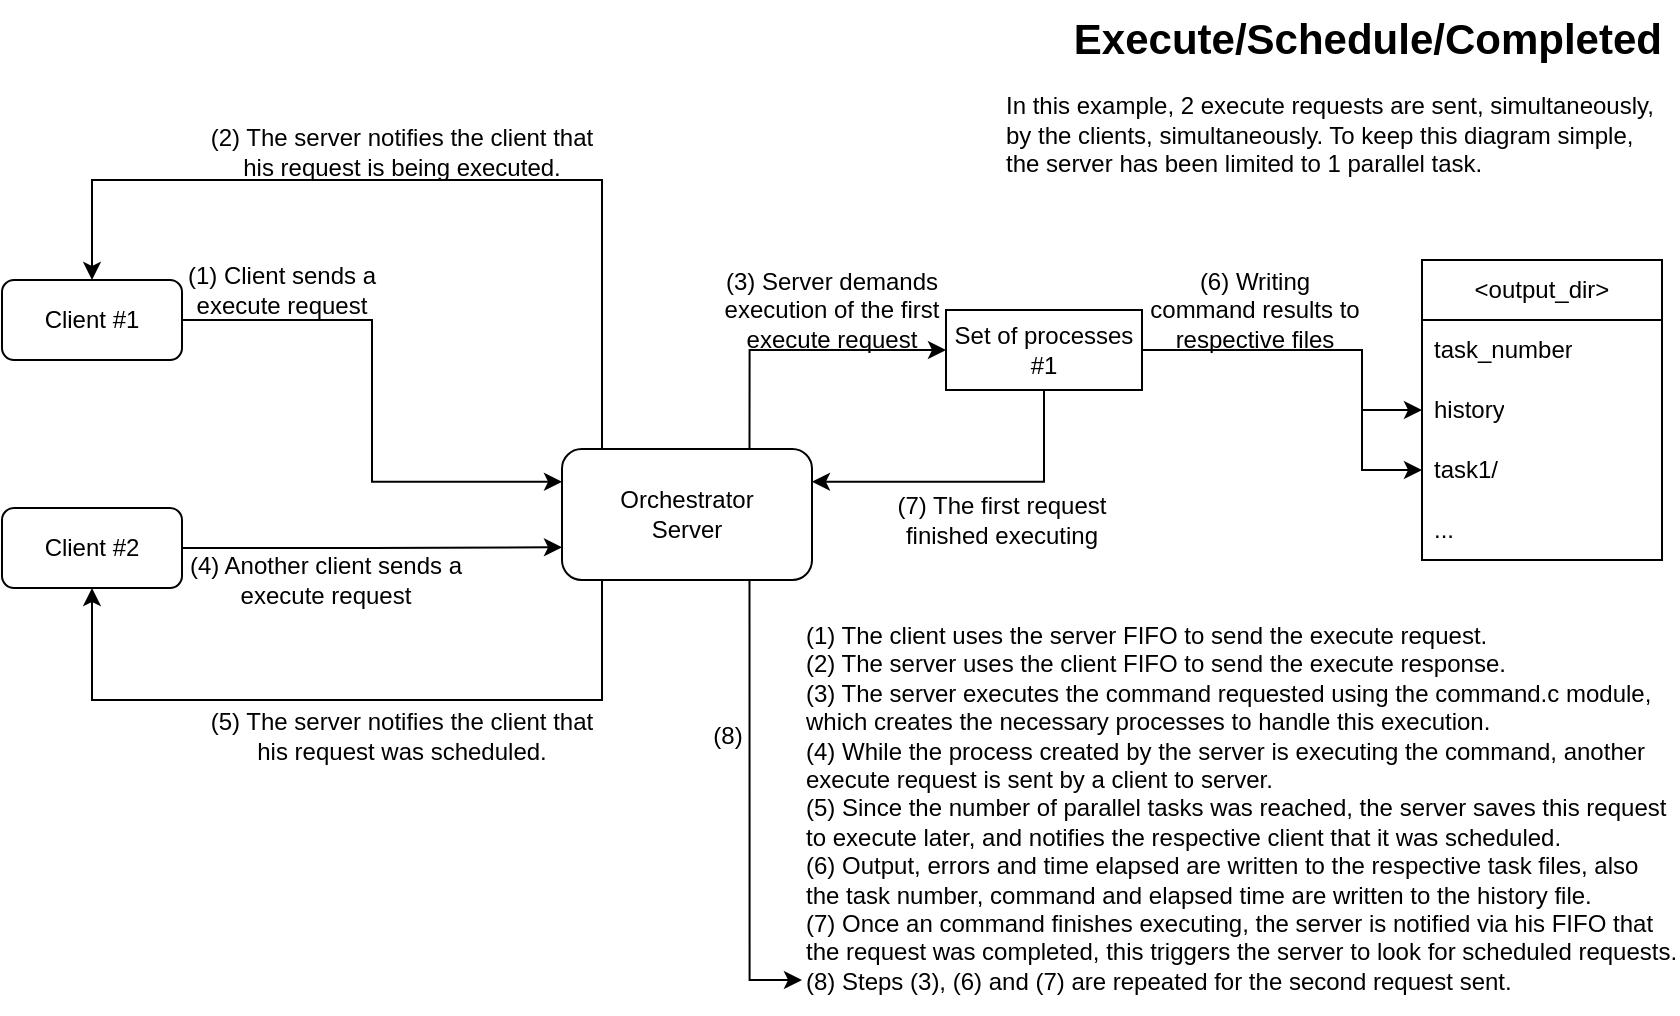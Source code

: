 <mxfile version="24.3.1" type="device">
  <diagram name="Page-1" id="whHoUh4HutGnMUqi3Y0A">
    <mxGraphModel dx="880" dy="495" grid="1" gridSize="10" guides="1" tooltips="1" connect="1" arrows="1" fold="1" page="1" pageScale="1" pageWidth="850" pageHeight="1100" math="0" shadow="0">
      <root>
        <mxCell id="0" />
        <mxCell id="1" parent="0" />
        <mxCell id="OTiAG1ZagbwWr7k3xQRL-14" style="edgeStyle=orthogonalEdgeStyle;rounded=0;orthogonalLoop=1;jettySize=auto;html=1;exitX=1;exitY=0.5;exitDx=0;exitDy=0;entryX=0;entryY=0.75;entryDx=0;entryDy=0;" parent="1" source="OTiAG1ZagbwWr7k3xQRL-2" target="OTiAG1ZagbwWr7k3xQRL-16" edge="1">
          <mxGeometry relative="1" as="geometry">
            <mxPoint x="370" y="334.022" as="targetPoint" />
          </mxGeometry>
        </mxCell>
        <mxCell id="OTiAG1ZagbwWr7k3xQRL-2" value="Client #2" style="rounded=1;whiteSpace=wrap;html=1;" parent="1" vertex="1">
          <mxGeometry x="60" y="324" width="90" height="40" as="geometry" />
        </mxCell>
        <mxCell id="OTiAG1ZagbwWr7k3xQRL-4" style="edgeStyle=orthogonalEdgeStyle;rounded=0;orthogonalLoop=1;jettySize=auto;html=1;exitX=1;exitY=0.5;exitDx=0;exitDy=0;entryX=0;entryY=0.25;entryDx=0;entryDy=0;" parent="1" source="OTiAG1ZagbwWr7k3xQRL-3" target="OTiAG1ZagbwWr7k3xQRL-16" edge="1">
          <mxGeometry relative="1" as="geometry">
            <mxPoint x="370" y="307.25" as="targetPoint" />
          </mxGeometry>
        </mxCell>
        <mxCell id="OTiAG1ZagbwWr7k3xQRL-3" value="Client #1" style="rounded=1;whiteSpace=wrap;html=1;" parent="1" vertex="1">
          <mxGeometry x="60" y="210" width="90" height="40" as="geometry" />
        </mxCell>
        <mxCell id="OTiAG1ZagbwWr7k3xQRL-6" value="(1) Client sends a execute request" style="text;html=1;align=center;verticalAlign=middle;whiteSpace=wrap;rounded=0;" parent="1" vertex="1">
          <mxGeometry x="130" y="200" width="140" height="30" as="geometry" />
        </mxCell>
        <mxCell id="OTiAG1ZagbwWr7k3xQRL-9" value="&amp;lt;output_dir&amp;gt;" style="swimlane;fontStyle=0;childLayout=stackLayout;horizontal=1;startSize=30;horizontalStack=0;resizeParent=1;resizeParentMax=0;resizeLast=0;collapsible=1;marginBottom=0;whiteSpace=wrap;html=1;" parent="1" vertex="1">
          <mxGeometry x="770" y="200" width="120" height="150" as="geometry" />
        </mxCell>
        <mxCell id="OTiAG1ZagbwWr7k3xQRL-10" value="task_number" style="text;strokeColor=none;fillColor=none;align=left;verticalAlign=middle;spacingLeft=4;spacingRight=4;overflow=hidden;points=[[0,0.5],[1,0.5]];portConstraint=eastwest;rotatable=0;whiteSpace=wrap;html=1;" parent="OTiAG1ZagbwWr7k3xQRL-9" vertex="1">
          <mxGeometry y="30" width="120" height="30" as="geometry" />
        </mxCell>
        <mxCell id="qVnQ6gSnVdwOvjy4rbDo-1" value="history" style="text;strokeColor=none;fillColor=none;align=left;verticalAlign=middle;spacingLeft=4;spacingRight=4;overflow=hidden;points=[[0,0.5],[1,0.5]];portConstraint=eastwest;rotatable=0;whiteSpace=wrap;html=1;" vertex="1" parent="OTiAG1ZagbwWr7k3xQRL-9">
          <mxGeometry y="60" width="120" height="30" as="geometry" />
        </mxCell>
        <mxCell id="OTiAG1ZagbwWr7k3xQRL-11" value="task1/" style="text;strokeColor=none;fillColor=none;align=left;verticalAlign=middle;spacingLeft=4;spacingRight=4;overflow=hidden;points=[[0,0.5],[1,0.5]];portConstraint=eastwest;rotatable=0;whiteSpace=wrap;html=1;" parent="OTiAG1ZagbwWr7k3xQRL-9" vertex="1">
          <mxGeometry y="90" width="120" height="30" as="geometry" />
        </mxCell>
        <mxCell id="OTiAG1ZagbwWr7k3xQRL-13" value="..." style="text;strokeColor=none;fillColor=none;align=left;verticalAlign=middle;spacingLeft=4;spacingRight=4;overflow=hidden;points=[[0,0.5],[1,0.5]];portConstraint=eastwest;rotatable=0;whiteSpace=wrap;html=1;" parent="OTiAG1ZagbwWr7k3xQRL-9" vertex="1">
          <mxGeometry y="120" width="120" height="30" as="geometry" />
        </mxCell>
        <mxCell id="OTiAG1ZagbwWr7k3xQRL-22" style="edgeStyle=orthogonalEdgeStyle;rounded=0;orthogonalLoop=1;jettySize=auto;html=1;entryX=0.5;entryY=0;entryDx=0;entryDy=0;" parent="1" source="OTiAG1ZagbwWr7k3xQRL-16" target="OTiAG1ZagbwWr7k3xQRL-3" edge="1">
          <mxGeometry relative="1" as="geometry">
            <Array as="points">
              <mxPoint x="360" y="160" />
              <mxPoint x="105" y="160" />
            </Array>
          </mxGeometry>
        </mxCell>
        <mxCell id="OTiAG1ZagbwWr7k3xQRL-25" style="edgeStyle=orthogonalEdgeStyle;rounded=0;orthogonalLoop=1;jettySize=auto;html=1;exitX=0.25;exitY=1;exitDx=0;exitDy=0;entryX=0.5;entryY=1;entryDx=0;entryDy=0;" parent="1" source="OTiAG1ZagbwWr7k3xQRL-16" target="OTiAG1ZagbwWr7k3xQRL-2" edge="1">
          <mxGeometry relative="1" as="geometry">
            <Array as="points">
              <mxPoint x="360" y="360" />
              <mxPoint x="360" y="420" />
              <mxPoint x="105" y="420" />
            </Array>
          </mxGeometry>
        </mxCell>
        <mxCell id="OTiAG1ZagbwWr7k3xQRL-30" style="edgeStyle=orthogonalEdgeStyle;rounded=0;orthogonalLoop=1;jettySize=auto;html=1;exitX=0.75;exitY=0;exitDx=0;exitDy=0;entryX=0;entryY=0.5;entryDx=0;entryDy=0;" parent="1" source="OTiAG1ZagbwWr7k3xQRL-16" target="OTiAG1ZagbwWr7k3xQRL-29" edge="1">
          <mxGeometry relative="1" as="geometry" />
        </mxCell>
        <mxCell id="OTiAG1ZagbwWr7k3xQRL-37" style="edgeStyle=orthogonalEdgeStyle;rounded=0;orthogonalLoop=1;jettySize=auto;html=1;exitX=0.75;exitY=1;exitDx=0;exitDy=0;" parent="1" source="OTiAG1ZagbwWr7k3xQRL-16" edge="1">
          <mxGeometry relative="1" as="geometry">
            <mxPoint x="460" y="560" as="targetPoint" />
            <Array as="points">
              <mxPoint x="434" y="560" />
            </Array>
          </mxGeometry>
        </mxCell>
        <mxCell id="OTiAG1ZagbwWr7k3xQRL-16" value="Orchestrator&lt;br&gt;Server" style="rounded=1;whiteSpace=wrap;html=1;" parent="1" vertex="1">
          <mxGeometry x="340" y="294.5" width="125" height="65.5" as="geometry" />
        </mxCell>
        <mxCell id="OTiAG1ZagbwWr7k3xQRL-18" value="&lt;h1 align=&quot;right&quot; style=&quot;margin-top: 0px; font-size: 21px;&quot;&gt;Execute/Schedule/Completed&lt;br&gt;&lt;/h1&gt;&lt;p&gt;In this example, 2 execute requests are sent, &lt;span class=&quot;yKMVIe&quot; aria-level=&quot;1&quot; role=&quot;heading&quot;&gt;simultaneously&lt;/span&gt;, by the clients, &lt;span class=&quot;yKMVIe&quot; aria-level=&quot;1&quot; role=&quot;heading&quot;&gt;simultaneously&lt;/span&gt;. To keep this diagram simple, the server has been limited to 1 parallel task.&lt;br&gt;&lt;/p&gt;" style="text;html=1;whiteSpace=wrap;overflow=hidden;rounded=0;" parent="1" vertex="1">
          <mxGeometry x="560" y="70" width="330" height="120" as="geometry" />
        </mxCell>
        <mxCell id="OTiAG1ZagbwWr7k3xQRL-19" value="(2) The server notifies the client&amp;nbsp;that his request is being executed." style="text;html=1;align=center;verticalAlign=middle;whiteSpace=wrap;rounded=0;" parent="1" vertex="1">
          <mxGeometry x="160" y="131" width="200" height="30" as="geometry" />
        </mxCell>
        <mxCell id="OTiAG1ZagbwWr7k3xQRL-23" value="&lt;div&gt;(1) The client uses the server FIFO to send the execute request.&lt;/div&gt;&lt;div&gt;(2) The server uses the client FIFO to send the execute response.&lt;br&gt;&lt;/div&gt;&lt;div&gt;(3) The server executes the command requested using the command.c module, which creates the necessary processes to handle this execution.&lt;/div&gt;&lt;div&gt;(4) While the process created by the server is executing the command, another execute request is sent by a client to server.&lt;br&gt;&lt;/div&gt;&lt;div&gt;(5) Since the number of parallel tasks was reached, the server saves this request to execute later, and notifies the respective client that it was scheduled.&lt;br&gt;&lt;/div&gt;&lt;div&gt;(6) Output, errors and time elapsed are written to the respective task files, also the task number, command and elapsed time are written to the history file.&lt;br&gt;&lt;/div&gt;&lt;div&gt;(7) Once an command finishes executing, the server is notified via his FIFO that the request was completed, this triggers the server to look for scheduled requests.&lt;/div&gt;&lt;div&gt;(8) Steps (3), (6) and (7) are repeated for the second request sent.&lt;br&gt;&lt;/div&gt;" style="text;html=1;whiteSpace=wrap;overflow=hidden;rounded=0;" parent="1" vertex="1">
          <mxGeometry x="460" y="374" width="437.75" height="200" as="geometry" />
        </mxCell>
        <mxCell id="OTiAG1ZagbwWr7k3xQRL-24" value="(4) Another client sends a execute request" style="text;html=1;align=center;verticalAlign=middle;whiteSpace=wrap;rounded=0;" parent="1" vertex="1">
          <mxGeometry x="152" y="345" width="140" height="30" as="geometry" />
        </mxCell>
        <mxCell id="OTiAG1ZagbwWr7k3xQRL-27" value="(5) The server notifies the client&amp;nbsp;that his request was scheduled." style="text;html=1;align=center;verticalAlign=middle;whiteSpace=wrap;rounded=0;" parent="1" vertex="1">
          <mxGeometry x="160" y="423" width="200" height="30" as="geometry" />
        </mxCell>
        <mxCell id="OTiAG1ZagbwWr7k3xQRL-32" style="edgeStyle=orthogonalEdgeStyle;rounded=0;orthogonalLoop=1;jettySize=auto;html=1;exitX=0.5;exitY=1;exitDx=0;exitDy=0;entryX=1;entryY=0.25;entryDx=0;entryDy=0;" parent="1" source="OTiAG1ZagbwWr7k3xQRL-29" target="OTiAG1ZagbwWr7k3xQRL-16" edge="1">
          <mxGeometry relative="1" as="geometry" />
        </mxCell>
        <mxCell id="OTiAG1ZagbwWr7k3xQRL-35" style="edgeStyle=orthogonalEdgeStyle;rounded=0;orthogonalLoop=1;jettySize=auto;html=1;exitX=1;exitY=0.5;exitDx=0;exitDy=0;entryX=0;entryY=0.5;entryDx=0;entryDy=0;" parent="1" source="OTiAG1ZagbwWr7k3xQRL-29" target="OTiAG1ZagbwWr7k3xQRL-11" edge="1">
          <mxGeometry relative="1" as="geometry">
            <Array as="points">
              <mxPoint x="740" y="245" />
              <mxPoint x="740" y="305" />
            </Array>
            <mxPoint x="660" y="300" as="targetPoint" />
          </mxGeometry>
        </mxCell>
        <mxCell id="qVnQ6gSnVdwOvjy4rbDo-2" style="edgeStyle=orthogonalEdgeStyle;rounded=0;orthogonalLoop=1;jettySize=auto;html=1;entryX=0;entryY=0.5;entryDx=0;entryDy=0;" edge="1" parent="1" source="OTiAG1ZagbwWr7k3xQRL-29" target="qVnQ6gSnVdwOvjy4rbDo-1">
          <mxGeometry relative="1" as="geometry">
            <Array as="points">
              <mxPoint x="740" y="245" />
              <mxPoint x="740" y="275" />
            </Array>
          </mxGeometry>
        </mxCell>
        <mxCell id="OTiAG1ZagbwWr7k3xQRL-29" value="Set of processes #1" style="rounded=0;whiteSpace=wrap;html=1;" parent="1" vertex="1">
          <mxGeometry x="532" y="225" width="98" height="40" as="geometry" />
        </mxCell>
        <mxCell id="OTiAG1ZagbwWr7k3xQRL-31" value="(3) Server demands execution of the first execute request" style="text;html=1;align=center;verticalAlign=middle;whiteSpace=wrap;rounded=0;" parent="1" vertex="1">
          <mxGeometry x="415" y="210" width="120" height="30" as="geometry" />
        </mxCell>
        <mxCell id="OTiAG1ZagbwWr7k3xQRL-33" value="(7) The first request finished executing" style="text;html=1;align=center;verticalAlign=middle;whiteSpace=wrap;rounded=0;" parent="1" vertex="1">
          <mxGeometry x="500" y="315" width="120" height="30" as="geometry" />
        </mxCell>
        <mxCell id="OTiAG1ZagbwWr7k3xQRL-36" value="(6) Writing command results to respective files" style="text;html=1;align=center;verticalAlign=middle;whiteSpace=wrap;rounded=0;" parent="1" vertex="1">
          <mxGeometry x="630" y="210" width="113" height="30" as="geometry" />
        </mxCell>
        <mxCell id="OTiAG1ZagbwWr7k3xQRL-38" value="(8)" style="text;html=1;align=center;verticalAlign=middle;whiteSpace=wrap;rounded=0;" parent="1" vertex="1">
          <mxGeometry x="393" y="423" width="60" height="30" as="geometry" />
        </mxCell>
      </root>
    </mxGraphModel>
  </diagram>
</mxfile>
